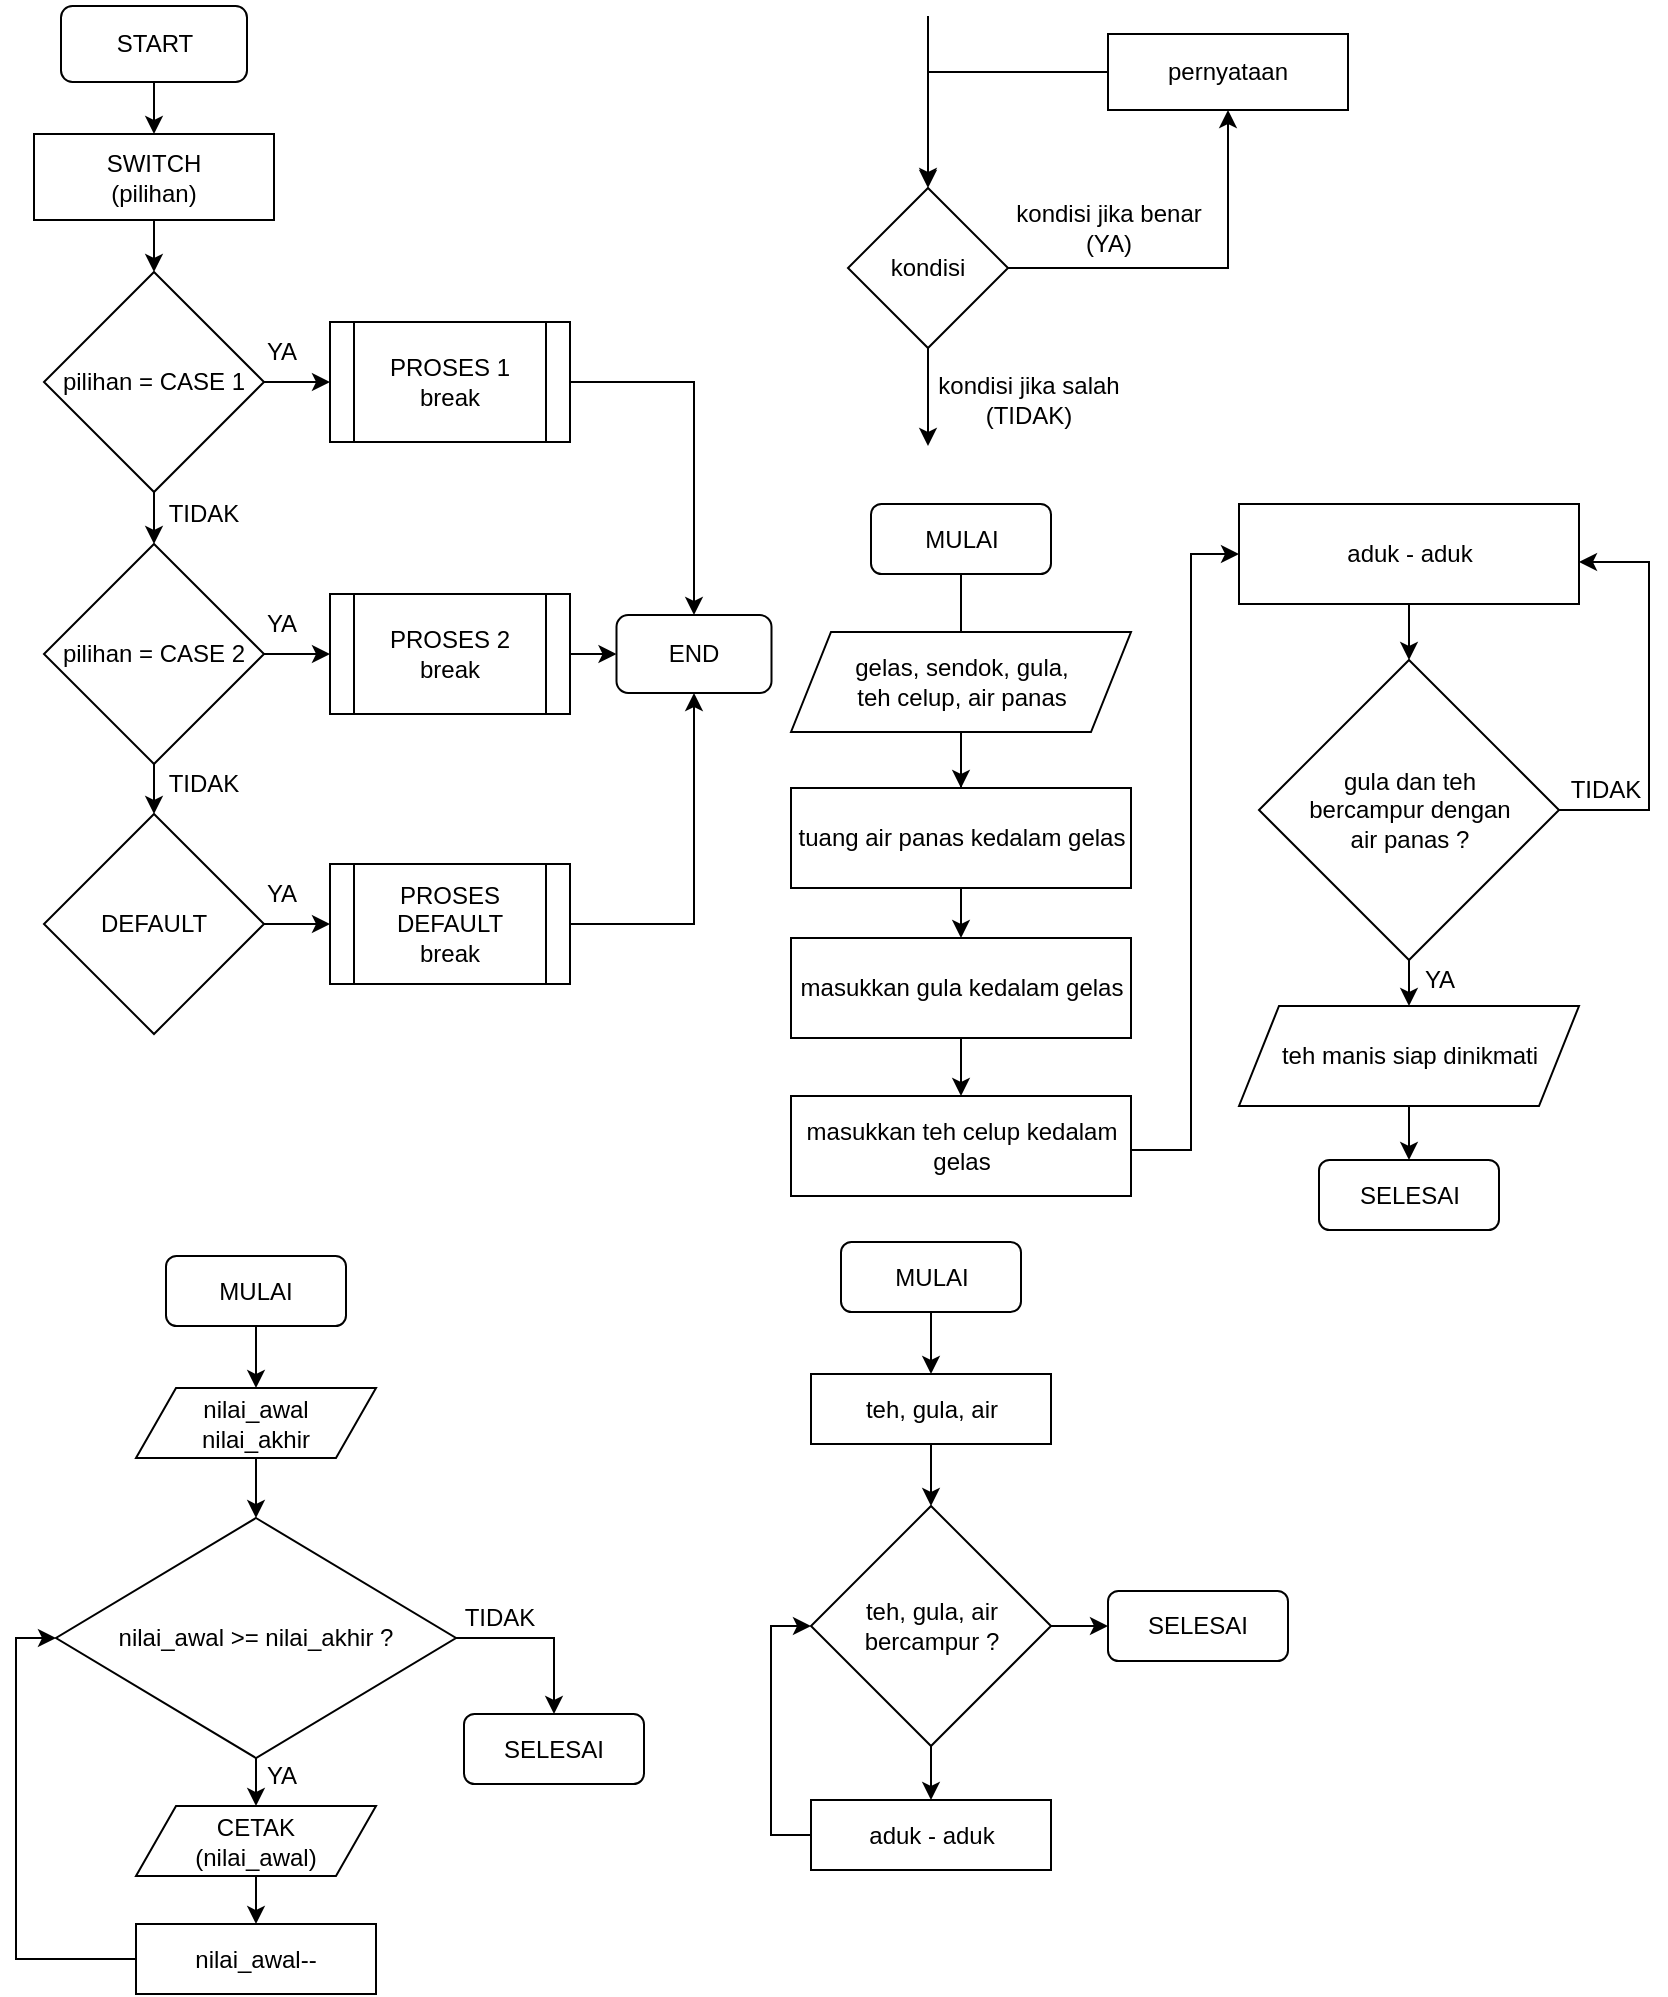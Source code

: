 <mxfile version="20.4.2" type="github">
  <diagram id="QCJK3GoZey0fLzVgRwON" name="Page-1">
    <mxGraphModel dx="872" dy="518" grid="0" gridSize="10" guides="1" tooltips="1" connect="1" arrows="1" fold="1" page="1" pageScale="1" pageWidth="850" pageHeight="1100" math="0" shadow="0">
      <root>
        <mxCell id="0" />
        <mxCell id="1" parent="0" />
        <mxCell id="iYkwQjaNwLjaEjHxsNRi-8" value="" style="edgeStyle=orthogonalEdgeStyle;rounded=0;orthogonalLoop=1;jettySize=auto;html=1;" parent="1" source="_EEXz0VH0YhpJqHSqHq0-1" target="iYkwQjaNwLjaEjHxsNRi-7" edge="1">
          <mxGeometry relative="1" as="geometry" />
        </mxCell>
        <mxCell id="_EEXz0VH0YhpJqHSqHq0-1" value="START" style="rounded=1;whiteSpace=wrap;html=1;" parent="1" vertex="1">
          <mxGeometry x="41.5" y="31" width="93" height="38" as="geometry" />
        </mxCell>
        <mxCell id="_EEXz0VH0YhpJqHSqHq0-11" value="" style="edgeStyle=orthogonalEdgeStyle;rounded=0;orthogonalLoop=1;jettySize=auto;html=1;" parent="1" source="_EEXz0VH0YhpJqHSqHq0-2" target="_EEXz0VH0YhpJqHSqHq0-3" edge="1">
          <mxGeometry relative="1" as="geometry" />
        </mxCell>
        <mxCell id="iYkwQjaNwLjaEjHxsNRi-12" value="" style="edgeStyle=orthogonalEdgeStyle;rounded=0;orthogonalLoop=1;jettySize=auto;html=1;" parent="1" source="_EEXz0VH0YhpJqHSqHq0-2" target="_EEXz0VH0YhpJqHSqHq0-6" edge="1">
          <mxGeometry relative="1" as="geometry" />
        </mxCell>
        <mxCell id="_EEXz0VH0YhpJqHSqHq0-2" value="pilihan&amp;nbsp;= CASE 1" style="rhombus;whiteSpace=wrap;html=1;rounded=0;sketch=0;shadow=0;" parent="1" vertex="1">
          <mxGeometry x="33" y="164" width="110" height="110" as="geometry" />
        </mxCell>
        <mxCell id="_EEXz0VH0YhpJqHSqHq0-12" value="" style="edgeStyle=orthogonalEdgeStyle;rounded=0;orthogonalLoop=1;jettySize=auto;html=1;" parent="1" source="_EEXz0VH0YhpJqHSqHq0-3" target="_EEXz0VH0YhpJqHSqHq0-4" edge="1">
          <mxGeometry relative="1" as="geometry" />
        </mxCell>
        <mxCell id="_EEXz0VH0YhpJqHSqHq0-14" value="" style="edgeStyle=orthogonalEdgeStyle;rounded=0;orthogonalLoop=1;jettySize=auto;html=1;" parent="1" source="_EEXz0VH0YhpJqHSqHq0-3" target="_EEXz0VH0YhpJqHSqHq0-7" edge="1">
          <mxGeometry relative="1" as="geometry" />
        </mxCell>
        <mxCell id="_EEXz0VH0YhpJqHSqHq0-3" value="pilihan&amp;nbsp;=&amp;nbsp;CASE 2" style="rhombus;whiteSpace=wrap;html=1;" parent="1" vertex="1">
          <mxGeometry x="33" y="300" width="110" height="110" as="geometry" />
        </mxCell>
        <mxCell id="_EEXz0VH0YhpJqHSqHq0-13" value="" style="edgeStyle=orthogonalEdgeStyle;rounded=0;orthogonalLoop=1;jettySize=auto;html=1;" parent="1" source="_EEXz0VH0YhpJqHSqHq0-4" target="_EEXz0VH0YhpJqHSqHq0-8" edge="1">
          <mxGeometry relative="1" as="geometry" />
        </mxCell>
        <mxCell id="_EEXz0VH0YhpJqHSqHq0-4" value="DEFAULT" style="rhombus;whiteSpace=wrap;html=1;" parent="1" vertex="1">
          <mxGeometry x="33" y="435" width="110" height="110" as="geometry" />
        </mxCell>
        <mxCell id="_EEXz0VH0YhpJqHSqHq0-17" value="" style="edgeStyle=orthogonalEdgeStyle;rounded=0;orthogonalLoop=1;jettySize=auto;html=1;entryX=0.5;entryY=0;entryDx=0;entryDy=0;" parent="1" source="_EEXz0VH0YhpJqHSqHq0-6" target="_EEXz0VH0YhpJqHSqHq0-9" edge="1">
          <mxGeometry relative="1" as="geometry">
            <mxPoint x="366.8" y="335.5" as="targetPoint" />
          </mxGeometry>
        </mxCell>
        <mxCell id="_EEXz0VH0YhpJqHSqHq0-6" value="PROSES 1&lt;br&gt;break" style="shape=process;whiteSpace=wrap;html=1;backgroundOutline=1;" parent="1" vertex="1">
          <mxGeometry x="176" y="189" width="120" height="60" as="geometry" />
        </mxCell>
        <mxCell id="_EEXz0VH0YhpJqHSqHq0-16" value="" style="edgeStyle=orthogonalEdgeStyle;rounded=0;orthogonalLoop=1;jettySize=auto;html=1;entryX=0;entryY=0.5;entryDx=0;entryDy=0;" parent="1" source="_EEXz0VH0YhpJqHSqHq0-7" target="_EEXz0VH0YhpJqHSqHq0-9" edge="1">
          <mxGeometry relative="1" as="geometry">
            <mxPoint x="328" y="355" as="targetPoint" />
          </mxGeometry>
        </mxCell>
        <mxCell id="_EEXz0VH0YhpJqHSqHq0-7" value="PROSES 2&lt;br&gt;break" style="shape=process;whiteSpace=wrap;html=1;backgroundOutline=1;" parent="1" vertex="1">
          <mxGeometry x="176" y="325" width="120" height="60" as="geometry" />
        </mxCell>
        <mxCell id="_EEXz0VH0YhpJqHSqHq0-18" value="" style="edgeStyle=orthogonalEdgeStyle;rounded=0;orthogonalLoop=1;jettySize=auto;html=1;entryX=0.5;entryY=1;entryDx=0;entryDy=0;" parent="1" source="_EEXz0VH0YhpJqHSqHq0-8" target="_EEXz0VH0YhpJqHSqHq0-9" edge="1">
          <mxGeometry relative="1" as="geometry">
            <mxPoint x="468" y="372" as="targetPoint" />
          </mxGeometry>
        </mxCell>
        <mxCell id="_EEXz0VH0YhpJqHSqHq0-8" value="PROSES DEFAULT&lt;br&gt;break" style="shape=process;whiteSpace=wrap;html=1;backgroundOutline=1;" parent="1" vertex="1">
          <mxGeometry x="176" y="460" width="120" height="60" as="geometry" />
        </mxCell>
        <mxCell id="_EEXz0VH0YhpJqHSqHq0-9" value="END" style="rounded=1;whiteSpace=wrap;html=1;" parent="1" vertex="1">
          <mxGeometry x="319.25" y="335.5" width="77.5" height="39" as="geometry" />
        </mxCell>
        <mxCell id="iYkwQjaNwLjaEjHxsNRi-1" value="YA" style="text;html=1;strokeColor=none;fillColor=none;align=center;verticalAlign=middle;whiteSpace=wrap;rounded=0;" parent="1" vertex="1">
          <mxGeometry x="122" y="189" width="60" height="30" as="geometry" />
        </mxCell>
        <mxCell id="iYkwQjaNwLjaEjHxsNRi-2" value="TIDAK" style="text;html=1;strokeColor=none;fillColor=none;align=center;verticalAlign=middle;whiteSpace=wrap;rounded=0;" parent="1" vertex="1">
          <mxGeometry x="83" y="270" width="60" height="30" as="geometry" />
        </mxCell>
        <mxCell id="iYkwQjaNwLjaEjHxsNRi-4" value="TIDAK" style="text;html=1;strokeColor=none;fillColor=none;align=center;verticalAlign=middle;whiteSpace=wrap;rounded=0;" parent="1" vertex="1">
          <mxGeometry x="83" y="405" width="60" height="30" as="geometry" />
        </mxCell>
        <mxCell id="iYkwQjaNwLjaEjHxsNRi-5" value="YA" style="text;html=1;strokeColor=none;fillColor=none;align=center;verticalAlign=middle;whiteSpace=wrap;rounded=0;" parent="1" vertex="1">
          <mxGeometry x="122" y="325" width="60" height="30" as="geometry" />
        </mxCell>
        <mxCell id="iYkwQjaNwLjaEjHxsNRi-6" value="YA" style="text;html=1;strokeColor=none;fillColor=none;align=center;verticalAlign=middle;whiteSpace=wrap;rounded=0;" parent="1" vertex="1">
          <mxGeometry x="122" y="460" width="60" height="30" as="geometry" />
        </mxCell>
        <mxCell id="iYkwQjaNwLjaEjHxsNRi-9" value="" style="edgeStyle=orthogonalEdgeStyle;rounded=0;orthogonalLoop=1;jettySize=auto;html=1;" parent="1" source="iYkwQjaNwLjaEjHxsNRi-7" target="_EEXz0VH0YhpJqHSqHq0-2" edge="1">
          <mxGeometry relative="1" as="geometry" />
        </mxCell>
        <mxCell id="iYkwQjaNwLjaEjHxsNRi-7" value="SWITCH&lt;br&gt;(pilihan)" style="rounded=0;whiteSpace=wrap;html=1;" parent="1" vertex="1">
          <mxGeometry x="28" y="95" width="120" height="43" as="geometry" />
        </mxCell>
        <mxCell id="K1OyMcS3u8yO_e3DXVpw-4" value="" style="edgeStyle=orthogonalEdgeStyle;rounded=0;orthogonalLoop=1;jettySize=auto;html=1;" edge="1" parent="1" source="K1OyMcS3u8yO_e3DXVpw-1" target="K1OyMcS3u8yO_e3DXVpw-2">
          <mxGeometry relative="1" as="geometry" />
        </mxCell>
        <mxCell id="K1OyMcS3u8yO_e3DXVpw-6" style="edgeStyle=orthogonalEdgeStyle;rounded=0;orthogonalLoop=1;jettySize=auto;html=1;" edge="1" parent="1" source="K1OyMcS3u8yO_e3DXVpw-1">
          <mxGeometry relative="1" as="geometry">
            <mxPoint x="475" y="251" as="targetPoint" />
          </mxGeometry>
        </mxCell>
        <mxCell id="K1OyMcS3u8yO_e3DXVpw-1" value="kondisi" style="rhombus;whiteSpace=wrap;html=1;" vertex="1" parent="1">
          <mxGeometry x="435" y="122" width="80" height="80" as="geometry" />
        </mxCell>
        <mxCell id="K1OyMcS3u8yO_e3DXVpw-5" style="edgeStyle=orthogonalEdgeStyle;rounded=0;orthogonalLoop=1;jettySize=auto;html=1;" edge="1" parent="1" source="K1OyMcS3u8yO_e3DXVpw-2" target="K1OyMcS3u8yO_e3DXVpw-1">
          <mxGeometry relative="1" as="geometry" />
        </mxCell>
        <mxCell id="K1OyMcS3u8yO_e3DXVpw-2" value="pernyataan" style="rounded=0;whiteSpace=wrap;html=1;" vertex="1" parent="1">
          <mxGeometry x="565" y="45" width="120" height="38" as="geometry" />
        </mxCell>
        <mxCell id="K1OyMcS3u8yO_e3DXVpw-7" value="" style="endArrow=classic;html=1;rounded=0;" edge="1" parent="1">
          <mxGeometry width="50" height="50" relative="1" as="geometry">
            <mxPoint x="475" y="36" as="sourcePoint" />
            <mxPoint x="475" y="121" as="targetPoint" />
          </mxGeometry>
        </mxCell>
        <mxCell id="K1OyMcS3u8yO_e3DXVpw-8" value="kondisi jika benar&lt;br&gt;(YA)" style="text;html=1;strokeColor=none;fillColor=none;align=center;verticalAlign=middle;whiteSpace=wrap;rounded=0;" vertex="1" parent="1">
          <mxGeometry x="518" y="127" width="95" height="30" as="geometry" />
        </mxCell>
        <mxCell id="K1OyMcS3u8yO_e3DXVpw-9" value="kondisi jika salah&lt;br&gt;(TIDAK)" style="text;html=1;strokeColor=none;fillColor=none;align=center;verticalAlign=middle;whiteSpace=wrap;rounded=0;" vertex="1" parent="1">
          <mxGeometry x="476" y="213" width="99" height="30" as="geometry" />
        </mxCell>
        <mxCell id="K1OyMcS3u8yO_e3DXVpw-20" value="" style="edgeStyle=orthogonalEdgeStyle;rounded=0;orthogonalLoop=1;jettySize=auto;html=1;startArrow=none;" edge="1" parent="1" source="K1OyMcS3u8yO_e3DXVpw-11" target="K1OyMcS3u8yO_e3DXVpw-12">
          <mxGeometry relative="1" as="geometry" />
        </mxCell>
        <mxCell id="K1OyMcS3u8yO_e3DXVpw-10" value="MULAI" style="rounded=1;whiteSpace=wrap;html=1;" vertex="1" parent="1">
          <mxGeometry x="446.5" y="280" width="90" height="35" as="geometry" />
        </mxCell>
        <mxCell id="K1OyMcS3u8yO_e3DXVpw-21" value="" style="edgeStyle=orthogonalEdgeStyle;rounded=0;orthogonalLoop=1;jettySize=auto;html=1;startArrow=none;" edge="1" parent="1" source="K1OyMcS3u8yO_e3DXVpw-12" target="K1OyMcS3u8yO_e3DXVpw-13">
          <mxGeometry relative="1" as="geometry" />
        </mxCell>
        <mxCell id="K1OyMcS3u8yO_e3DXVpw-22" value="" style="edgeStyle=orthogonalEdgeStyle;rounded=0;orthogonalLoop=1;jettySize=auto;html=1;" edge="1" parent="1" source="K1OyMcS3u8yO_e3DXVpw-13" target="K1OyMcS3u8yO_e3DXVpw-14">
          <mxGeometry relative="1" as="geometry" />
        </mxCell>
        <mxCell id="K1OyMcS3u8yO_e3DXVpw-13" value="masukkan gula kedalam gelas" style="rounded=0;whiteSpace=wrap;html=1;" vertex="1" parent="1">
          <mxGeometry x="406.5" y="497" width="170" height="50" as="geometry" />
        </mxCell>
        <mxCell id="K1OyMcS3u8yO_e3DXVpw-24" value="" style="edgeStyle=orthogonalEdgeStyle;rounded=0;orthogonalLoop=1;jettySize=auto;html=1;" edge="1" parent="1" source="K1OyMcS3u8yO_e3DXVpw-14" target="K1OyMcS3u8yO_e3DXVpw-16">
          <mxGeometry relative="1" as="geometry">
            <Array as="points">
              <mxPoint x="606.5" y="603" />
              <mxPoint x="606.5" y="305" />
            </Array>
          </mxGeometry>
        </mxCell>
        <mxCell id="K1OyMcS3u8yO_e3DXVpw-14" value="masukkan teh celup kedalam gelas" style="rounded=0;whiteSpace=wrap;html=1;" vertex="1" parent="1">
          <mxGeometry x="406.5" y="576" width="170" height="50" as="geometry" />
        </mxCell>
        <mxCell id="K1OyMcS3u8yO_e3DXVpw-25" value="" style="edgeStyle=orthogonalEdgeStyle;rounded=0;orthogonalLoop=1;jettySize=auto;html=1;" edge="1" parent="1" source="K1OyMcS3u8yO_e3DXVpw-16" target="K1OyMcS3u8yO_e3DXVpw-17">
          <mxGeometry relative="1" as="geometry" />
        </mxCell>
        <mxCell id="K1OyMcS3u8yO_e3DXVpw-16" value="aduk - aduk" style="rounded=0;whiteSpace=wrap;html=1;" vertex="1" parent="1">
          <mxGeometry x="630.5" y="280" width="170" height="50" as="geometry" />
        </mxCell>
        <mxCell id="K1OyMcS3u8yO_e3DXVpw-26" value="" style="edgeStyle=orthogonalEdgeStyle;rounded=0;orthogonalLoop=1;jettySize=auto;html=1;" edge="1" parent="1" source="K1OyMcS3u8yO_e3DXVpw-17" target="K1OyMcS3u8yO_e3DXVpw-18">
          <mxGeometry relative="1" as="geometry" />
        </mxCell>
        <mxCell id="K1OyMcS3u8yO_e3DXVpw-30" style="edgeStyle=orthogonalEdgeStyle;rounded=0;orthogonalLoop=1;jettySize=auto;html=1;" edge="1" parent="1" source="K1OyMcS3u8yO_e3DXVpw-17" target="K1OyMcS3u8yO_e3DXVpw-16">
          <mxGeometry relative="1" as="geometry">
            <Array as="points">
              <mxPoint x="835.5" y="433" />
              <mxPoint x="835.5" y="309" />
            </Array>
          </mxGeometry>
        </mxCell>
        <mxCell id="K1OyMcS3u8yO_e3DXVpw-17" value="gula dan teh&lt;br&gt;bercampur dengan&lt;br&gt;air panas ?" style="rhombus;whiteSpace=wrap;html=1;" vertex="1" parent="1">
          <mxGeometry x="640.5" y="358" width="150" height="150" as="geometry" />
        </mxCell>
        <mxCell id="K1OyMcS3u8yO_e3DXVpw-27" value="" style="edgeStyle=orthogonalEdgeStyle;rounded=0;orthogonalLoop=1;jettySize=auto;html=1;" edge="1" parent="1" source="K1OyMcS3u8yO_e3DXVpw-18" target="K1OyMcS3u8yO_e3DXVpw-19">
          <mxGeometry relative="1" as="geometry" />
        </mxCell>
        <mxCell id="K1OyMcS3u8yO_e3DXVpw-18" value="teh manis siap dinikmati" style="shape=parallelogram;perimeter=parallelogramPerimeter;whiteSpace=wrap;html=1;fixedSize=1;" vertex="1" parent="1">
          <mxGeometry x="630.5" y="531" width="170" height="50" as="geometry" />
        </mxCell>
        <mxCell id="K1OyMcS3u8yO_e3DXVpw-19" value="SELESAI" style="rounded=1;whiteSpace=wrap;html=1;" vertex="1" parent="1">
          <mxGeometry x="670.5" y="608" width="90" height="35" as="geometry" />
        </mxCell>
        <mxCell id="K1OyMcS3u8yO_e3DXVpw-12" value="tuang air panas kedalam gelas" style="rounded=0;whiteSpace=wrap;html=1;" vertex="1" parent="1">
          <mxGeometry x="406.5" y="422" width="170" height="50" as="geometry" />
        </mxCell>
        <mxCell id="K1OyMcS3u8yO_e3DXVpw-28" value="" style="edgeStyle=orthogonalEdgeStyle;rounded=0;orthogonalLoop=1;jettySize=auto;html=1;endArrow=none;" edge="1" parent="1" source="K1OyMcS3u8yO_e3DXVpw-11" target="K1OyMcS3u8yO_e3DXVpw-12">
          <mxGeometry relative="1" as="geometry">
            <mxPoint x="493.5" y="397" as="sourcePoint" />
            <mxPoint x="491.5" y="497" as="targetPoint" />
          </mxGeometry>
        </mxCell>
        <mxCell id="K1OyMcS3u8yO_e3DXVpw-11" value="gelas, sendok, gula,&lt;br&gt;teh celup, air panas" style="shape=parallelogram;perimeter=parallelogramPerimeter;whiteSpace=wrap;html=1;fixedSize=1;" vertex="1" parent="1">
          <mxGeometry x="406.5" y="344" width="170" height="50" as="geometry" />
        </mxCell>
        <mxCell id="K1OyMcS3u8yO_e3DXVpw-29" value="" style="edgeStyle=orthogonalEdgeStyle;rounded=0;orthogonalLoop=1;jettySize=auto;html=1;endArrow=none;" edge="1" parent="1" source="K1OyMcS3u8yO_e3DXVpw-10" target="K1OyMcS3u8yO_e3DXVpw-11">
          <mxGeometry relative="1" as="geometry">
            <mxPoint x="486.5" y="315" as="sourcePoint" />
            <mxPoint x="491.5" y="422" as="targetPoint" />
          </mxGeometry>
        </mxCell>
        <mxCell id="K1OyMcS3u8yO_e3DXVpw-31" value="YA" style="text;html=1;strokeColor=none;fillColor=none;align=center;verticalAlign=middle;whiteSpace=wrap;rounded=0;" vertex="1" parent="1">
          <mxGeometry x="700.5" y="503" width="60" height="30" as="geometry" />
        </mxCell>
        <mxCell id="K1OyMcS3u8yO_e3DXVpw-32" value="TIDAK" style="text;html=1;strokeColor=none;fillColor=none;align=center;verticalAlign=middle;whiteSpace=wrap;rounded=0;" vertex="1" parent="1">
          <mxGeometry x="783.5" y="408" width="60" height="30" as="geometry" />
        </mxCell>
        <mxCell id="K1OyMcS3u8yO_e3DXVpw-43" value="" style="edgeStyle=orthogonalEdgeStyle;rounded=0;orthogonalLoop=1;jettySize=auto;html=1;" edge="1" parent="1" source="K1OyMcS3u8yO_e3DXVpw-33" target="K1OyMcS3u8yO_e3DXVpw-34">
          <mxGeometry relative="1" as="geometry" />
        </mxCell>
        <mxCell id="K1OyMcS3u8yO_e3DXVpw-33" value="MULAI" style="rounded=1;whiteSpace=wrap;html=1;" vertex="1" parent="1">
          <mxGeometry x="94" y="656" width="90" height="35" as="geometry" />
        </mxCell>
        <mxCell id="K1OyMcS3u8yO_e3DXVpw-40" value="" style="edgeStyle=orthogonalEdgeStyle;rounded=0;orthogonalLoop=1;jettySize=auto;html=1;" edge="1" parent="1" source="K1OyMcS3u8yO_e3DXVpw-34" target="K1OyMcS3u8yO_e3DXVpw-35">
          <mxGeometry relative="1" as="geometry" />
        </mxCell>
        <mxCell id="K1OyMcS3u8yO_e3DXVpw-34" value="nilai_awal&lt;br&gt;nilai_akhir" style="shape=parallelogram;perimeter=parallelogramPerimeter;whiteSpace=wrap;html=1;fixedSize=1;" vertex="1" parent="1">
          <mxGeometry x="79" y="722" width="120" height="35" as="geometry" />
        </mxCell>
        <mxCell id="K1OyMcS3u8yO_e3DXVpw-44" value="" style="edgeStyle=orthogonalEdgeStyle;rounded=0;orthogonalLoop=1;jettySize=auto;html=1;" edge="1" parent="1" source="K1OyMcS3u8yO_e3DXVpw-35" target="K1OyMcS3u8yO_e3DXVpw-36">
          <mxGeometry relative="1" as="geometry" />
        </mxCell>
        <mxCell id="K1OyMcS3u8yO_e3DXVpw-47" value="" style="edgeStyle=orthogonalEdgeStyle;rounded=0;orthogonalLoop=1;jettySize=auto;html=1;" edge="1" parent="1" source="K1OyMcS3u8yO_e3DXVpw-35" target="K1OyMcS3u8yO_e3DXVpw-38">
          <mxGeometry relative="1" as="geometry">
            <Array as="points">
              <mxPoint x="288" y="847" />
            </Array>
          </mxGeometry>
        </mxCell>
        <mxCell id="K1OyMcS3u8yO_e3DXVpw-35" value="nilai_awal &amp;gt;= nilai_akhir ?" style="rhombus;whiteSpace=wrap;html=1;" vertex="1" parent="1">
          <mxGeometry x="39" y="787" width="200" height="120" as="geometry" />
        </mxCell>
        <mxCell id="K1OyMcS3u8yO_e3DXVpw-45" value="" style="edgeStyle=orthogonalEdgeStyle;rounded=0;orthogonalLoop=1;jettySize=auto;html=1;" edge="1" parent="1" source="K1OyMcS3u8yO_e3DXVpw-36" target="K1OyMcS3u8yO_e3DXVpw-37">
          <mxGeometry relative="1" as="geometry" />
        </mxCell>
        <mxCell id="K1OyMcS3u8yO_e3DXVpw-36" value="CETAK&lt;br&gt;(nilai_awal)" style="shape=parallelogram;perimeter=parallelogramPerimeter;whiteSpace=wrap;html=1;fixedSize=1;" vertex="1" parent="1">
          <mxGeometry x="79" y="931" width="120" height="35" as="geometry" />
        </mxCell>
        <mxCell id="K1OyMcS3u8yO_e3DXVpw-46" style="edgeStyle=orthogonalEdgeStyle;rounded=0;orthogonalLoop=1;jettySize=auto;html=1;entryX=0;entryY=0.5;entryDx=0;entryDy=0;" edge="1" parent="1" source="K1OyMcS3u8yO_e3DXVpw-37" target="K1OyMcS3u8yO_e3DXVpw-35">
          <mxGeometry relative="1" as="geometry">
            <Array as="points">
              <mxPoint x="19" y="1008" />
              <mxPoint x="19" y="847" />
            </Array>
          </mxGeometry>
        </mxCell>
        <mxCell id="K1OyMcS3u8yO_e3DXVpw-37" value="nilai_awal--" style="rounded=0;whiteSpace=wrap;html=1;" vertex="1" parent="1">
          <mxGeometry x="79" y="990" width="120" height="35" as="geometry" />
        </mxCell>
        <mxCell id="K1OyMcS3u8yO_e3DXVpw-38" value="SELESAI" style="rounded=1;whiteSpace=wrap;html=1;" vertex="1" parent="1">
          <mxGeometry x="243" y="885" width="90" height="35" as="geometry" />
        </mxCell>
        <mxCell id="K1OyMcS3u8yO_e3DXVpw-48" value="YA" style="text;html=1;strokeColor=none;fillColor=none;align=center;verticalAlign=middle;whiteSpace=wrap;rounded=0;" vertex="1" parent="1">
          <mxGeometry x="122" y="901" width="60" height="30" as="geometry" />
        </mxCell>
        <mxCell id="K1OyMcS3u8yO_e3DXVpw-49" value="TIDAK" style="text;html=1;strokeColor=none;fillColor=none;align=center;verticalAlign=middle;whiteSpace=wrap;rounded=0;" vertex="1" parent="1">
          <mxGeometry x="231" y="822" width="60" height="30" as="geometry" />
        </mxCell>
        <mxCell id="K1OyMcS3u8yO_e3DXVpw-66" value="" style="edgeStyle=orthogonalEdgeStyle;rounded=0;orthogonalLoop=1;jettySize=auto;html=1;" edge="1" parent="1" source="K1OyMcS3u8yO_e3DXVpw-50" target="K1OyMcS3u8yO_e3DXVpw-65">
          <mxGeometry relative="1" as="geometry" />
        </mxCell>
        <mxCell id="K1OyMcS3u8yO_e3DXVpw-50" value="MULAI" style="rounded=1;whiteSpace=wrap;html=1;" vertex="1" parent="1">
          <mxGeometry x="431.5" y="649" width="90" height="35" as="geometry" />
        </mxCell>
        <mxCell id="K1OyMcS3u8yO_e3DXVpw-51" value="SELESAI" style="rounded=1;whiteSpace=wrap;html=1;" vertex="1" parent="1">
          <mxGeometry x="565" y="823.5" width="90" height="35" as="geometry" />
        </mxCell>
        <mxCell id="K1OyMcS3u8yO_e3DXVpw-57" value="" style="edgeStyle=orthogonalEdgeStyle;rounded=0;orthogonalLoop=1;jettySize=auto;html=1;" edge="1" parent="1" source="K1OyMcS3u8yO_e3DXVpw-54" target="K1OyMcS3u8yO_e3DXVpw-56">
          <mxGeometry relative="1" as="geometry" />
        </mxCell>
        <mxCell id="K1OyMcS3u8yO_e3DXVpw-58" value="" style="edgeStyle=orthogonalEdgeStyle;rounded=0;orthogonalLoop=1;jettySize=auto;html=1;" edge="1" parent="1" source="K1OyMcS3u8yO_e3DXVpw-54" target="K1OyMcS3u8yO_e3DXVpw-51">
          <mxGeometry relative="1" as="geometry" />
        </mxCell>
        <mxCell id="K1OyMcS3u8yO_e3DXVpw-54" value="teh, gula, air&lt;br&gt;bercampur ?" style="rhombus;whiteSpace=wrap;html=1;" vertex="1" parent="1">
          <mxGeometry x="416.5" y="781" width="120" height="120" as="geometry" />
        </mxCell>
        <mxCell id="K1OyMcS3u8yO_e3DXVpw-59" style="edgeStyle=orthogonalEdgeStyle;rounded=0;orthogonalLoop=1;jettySize=auto;html=1;entryX=0;entryY=0.5;entryDx=0;entryDy=0;exitX=0;exitY=0.5;exitDx=0;exitDy=0;" edge="1" parent="1" source="K1OyMcS3u8yO_e3DXVpw-56" target="K1OyMcS3u8yO_e3DXVpw-54">
          <mxGeometry relative="1" as="geometry" />
        </mxCell>
        <mxCell id="K1OyMcS3u8yO_e3DXVpw-56" value="aduk - aduk" style="whiteSpace=wrap;html=1;" vertex="1" parent="1">
          <mxGeometry x="416.5" y="928" width="120" height="35" as="geometry" />
        </mxCell>
        <mxCell id="K1OyMcS3u8yO_e3DXVpw-67" value="" style="edgeStyle=orthogonalEdgeStyle;rounded=0;orthogonalLoop=1;jettySize=auto;html=1;" edge="1" parent="1" source="K1OyMcS3u8yO_e3DXVpw-65" target="K1OyMcS3u8yO_e3DXVpw-54">
          <mxGeometry relative="1" as="geometry" />
        </mxCell>
        <mxCell id="K1OyMcS3u8yO_e3DXVpw-65" value="teh, gula, air" style="rounded=0;whiteSpace=wrap;html=1;" vertex="1" parent="1">
          <mxGeometry x="416.5" y="715" width="120" height="35" as="geometry" />
        </mxCell>
      </root>
    </mxGraphModel>
  </diagram>
</mxfile>
